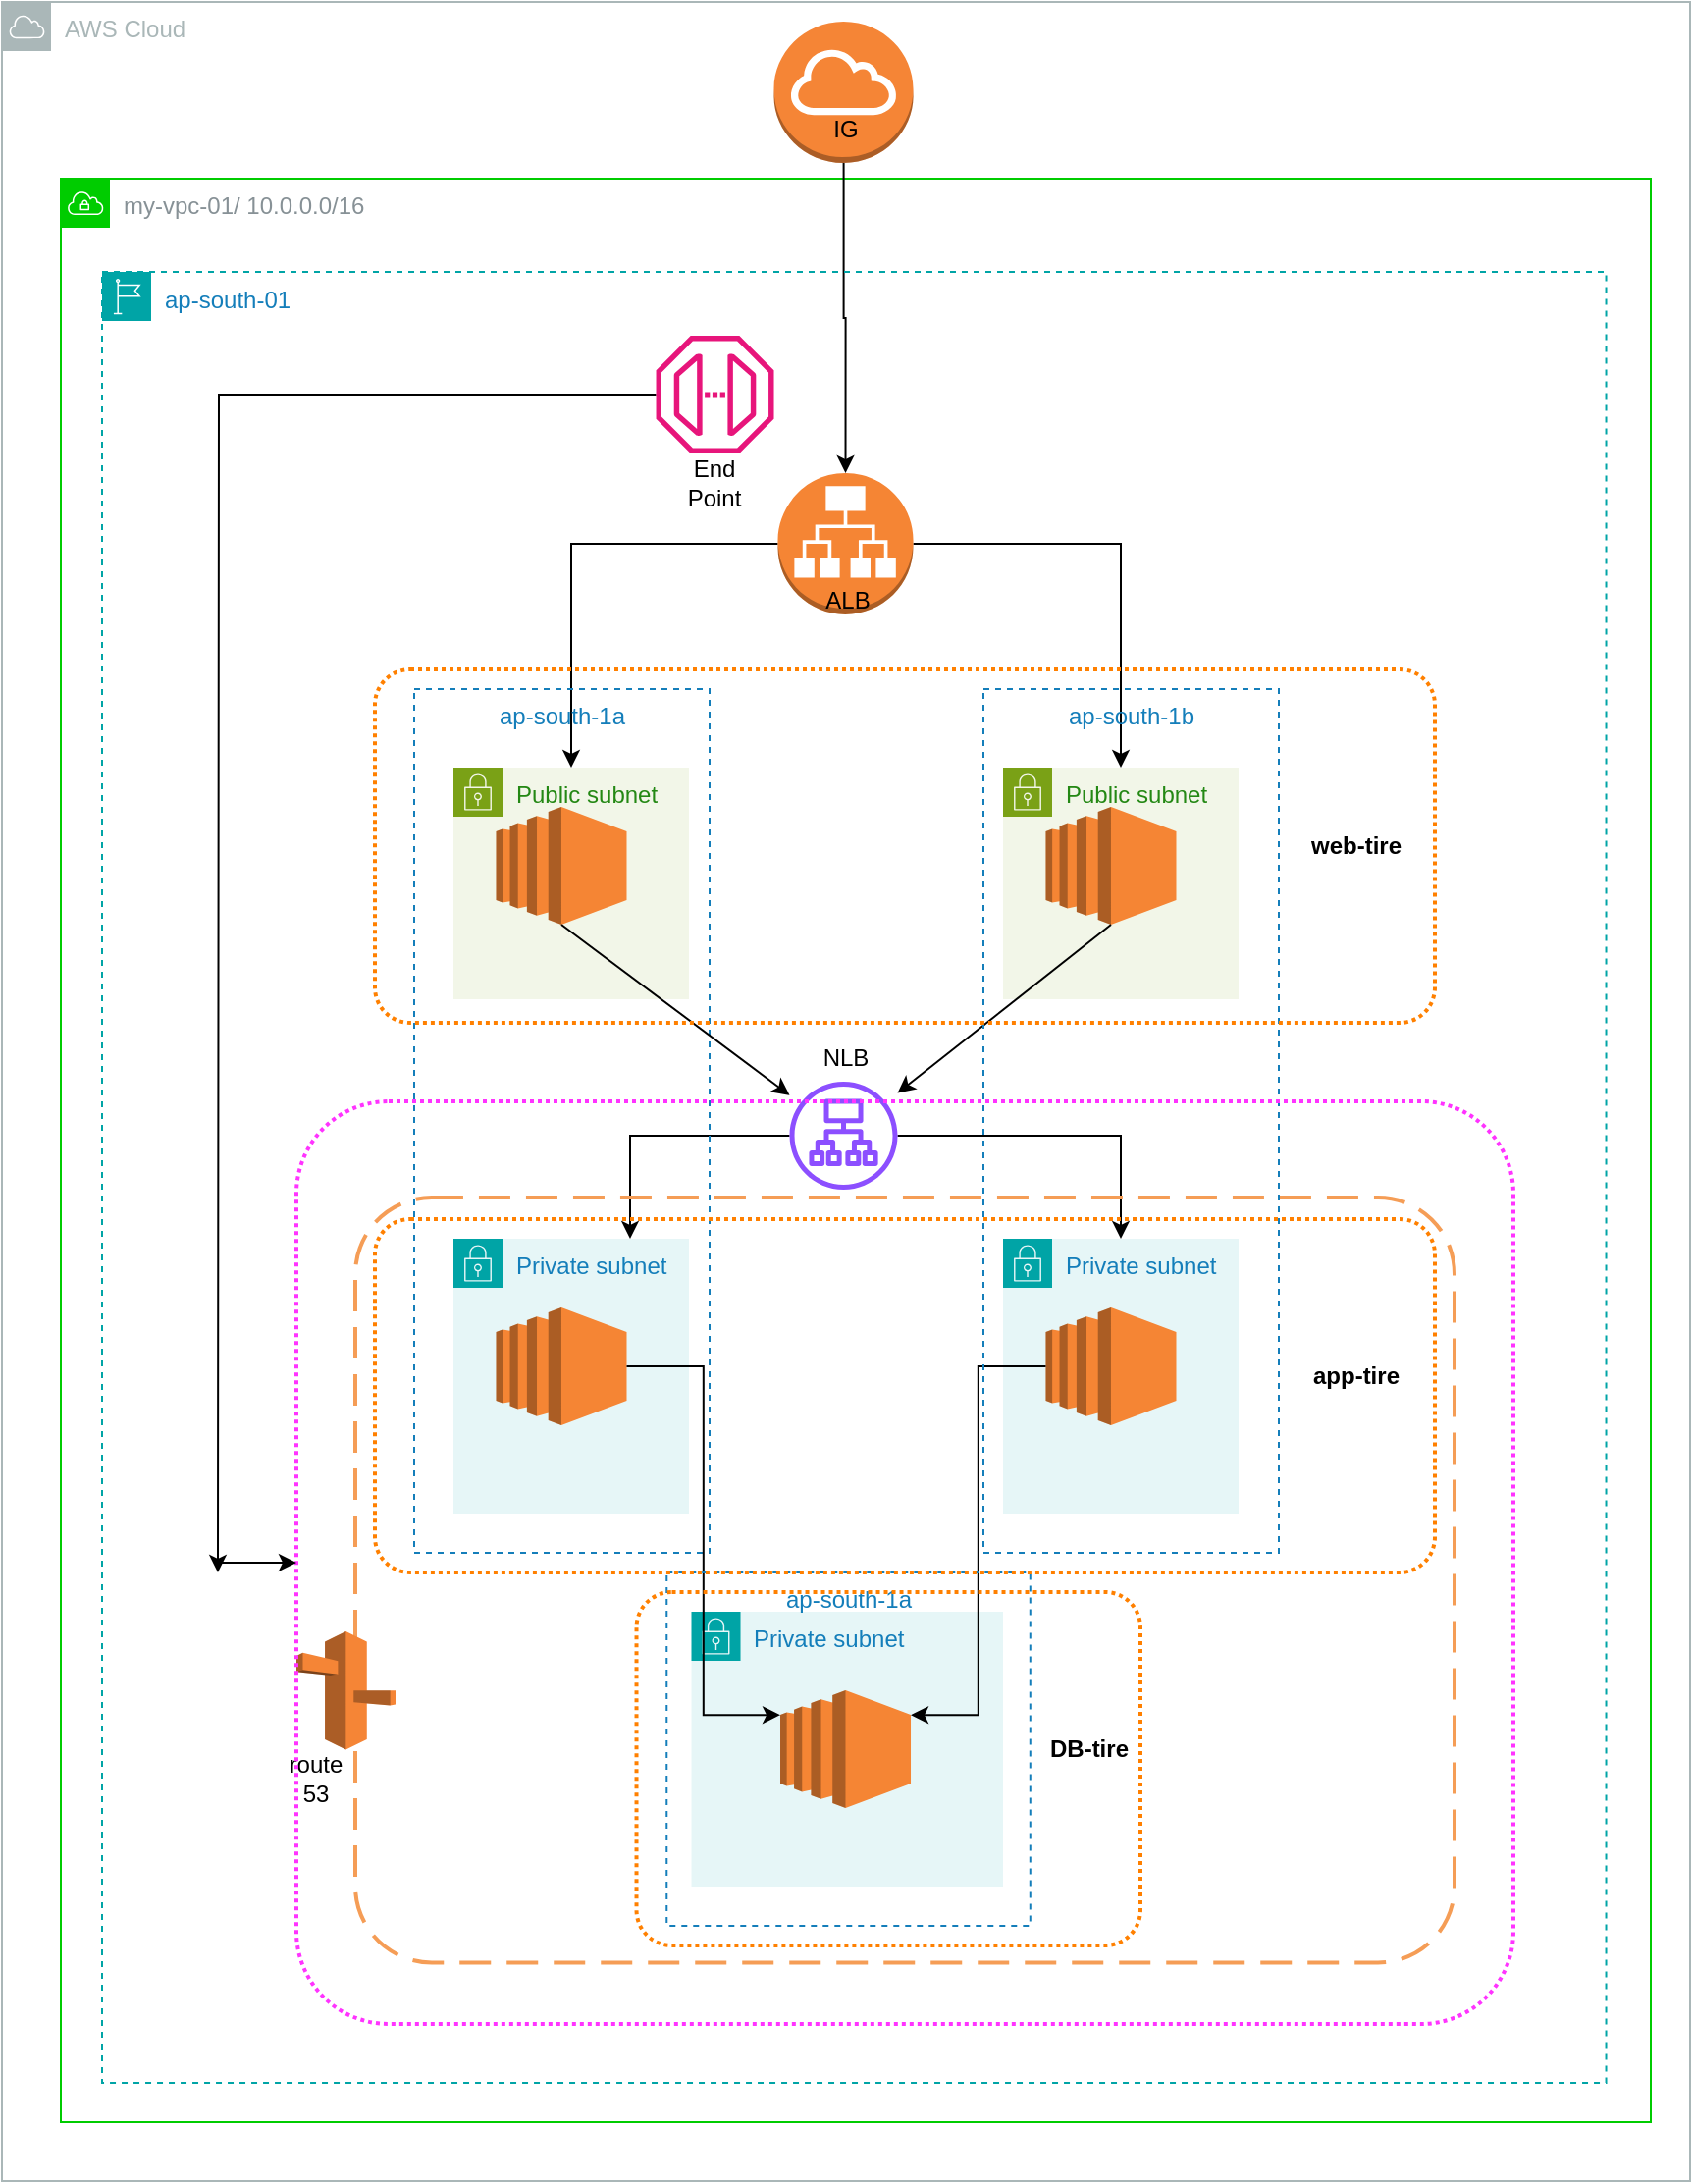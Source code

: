 <mxfile version="22.1.5" type="github">
  <diagram name="Page-1" id="aRuCgZtnoSvNG3mgIwN0">
    <mxGraphModel dx="1857" dy="1155" grid="1" gridSize="10" guides="1" tooltips="1" connect="1" arrows="1" fold="1" page="1" pageScale="1" pageWidth="827" pageHeight="1169" math="0" shadow="0">
      <root>
        <mxCell id="0" />
        <mxCell id="1" parent="0" />
        <mxCell id="_Dg9AQlfLl--0kB6ONo2-64" value="Public subnet" style="points=[[0,0],[0.25,0],[0.5,0],[0.75,0],[1,0],[1,0.25],[1,0.5],[1,0.75],[1,1],[0.75,1],[0.5,1],[0.25,1],[0,1],[0,0.75],[0,0.5],[0,0.25]];outlineConnect=0;gradientColor=none;html=1;whiteSpace=wrap;fontSize=12;fontStyle=0;container=1;pointerEvents=0;collapsible=0;recursiveResize=0;shape=mxgraph.aws4.group;grIcon=mxgraph.aws4.group_security_group;grStroke=0;strokeColor=#7AA116;fillColor=#F2F6E8;verticalAlign=top;align=left;spacingLeft=30;fontColor=#248814;dashed=0;" vertex="1" parent="1">
          <mxGeometry x="240" y="560" width="120" height="118" as="geometry" />
        </mxCell>
        <mxCell id="_Dg9AQlfLl--0kB6ONo2-65" value="" style="outlineConnect=0;dashed=0;verticalLabelPosition=bottom;verticalAlign=top;align=center;html=1;shape=mxgraph.aws3.ec2;fillColor=#F58534;gradientColor=none;" vertex="1" parent="_Dg9AQlfLl--0kB6ONo2-64">
          <mxGeometry x="21.75" y="20" width="66.5" height="60" as="geometry" />
        </mxCell>
        <mxCell id="_Dg9AQlfLl--0kB6ONo2-66" value="Public subnet" style="points=[[0,0],[0.25,0],[0.5,0],[0.75,0],[1,0],[1,0.25],[1,0.5],[1,0.75],[1,1],[0.75,1],[0.5,1],[0.25,1],[0,1],[0,0.75],[0,0.5],[0,0.25]];outlineConnect=0;gradientColor=none;html=1;whiteSpace=wrap;fontSize=12;fontStyle=0;container=1;pointerEvents=0;collapsible=0;recursiveResize=0;shape=mxgraph.aws4.group;grIcon=mxgraph.aws4.group_security_group;grStroke=0;strokeColor=#7AA116;fillColor=#F2F6E8;verticalAlign=top;align=left;spacingLeft=30;fontColor=#248814;dashed=0;" vertex="1" parent="1">
          <mxGeometry x="520" y="560" width="120" height="118" as="geometry" />
        </mxCell>
        <mxCell id="_Dg9AQlfLl--0kB6ONo2-67" value="" style="outlineConnect=0;dashed=0;verticalLabelPosition=bottom;verticalAlign=top;align=center;html=1;shape=mxgraph.aws3.ec2;fillColor=#F58534;gradientColor=none;" vertex="1" parent="_Dg9AQlfLl--0kB6ONo2-66">
          <mxGeometry x="21.75" y="20" width="66.5" height="60" as="geometry" />
        </mxCell>
        <mxCell id="_Dg9AQlfLl--0kB6ONo2-68" value="Private subnet" style="points=[[0,0],[0.25,0],[0.5,0],[0.75,0],[1,0],[1,0.25],[1,0.5],[1,0.75],[1,1],[0.75,1],[0.5,1],[0.25,1],[0,1],[0,0.75],[0,0.5],[0,0.25]];outlineConnect=0;gradientColor=none;html=1;whiteSpace=wrap;fontSize=12;fontStyle=0;container=1;pointerEvents=0;collapsible=0;recursiveResize=0;shape=mxgraph.aws4.group;grIcon=mxgraph.aws4.group_security_group;grStroke=0;strokeColor=#00A4A6;fillColor=#E6F6F7;verticalAlign=top;align=left;spacingLeft=30;fontColor=#147EBA;dashed=0;" vertex="1" parent="1">
          <mxGeometry x="240" y="800" width="120" height="140" as="geometry" />
        </mxCell>
        <mxCell id="_Dg9AQlfLl--0kB6ONo2-70" value="" style="outlineConnect=0;dashed=0;verticalLabelPosition=bottom;verticalAlign=top;align=center;html=1;shape=mxgraph.aws3.ec2;fillColor=#F58534;gradientColor=none;" vertex="1" parent="_Dg9AQlfLl--0kB6ONo2-68">
          <mxGeometry x="21.75" y="35" width="66.5" height="60" as="geometry" />
        </mxCell>
        <mxCell id="_Dg9AQlfLl--0kB6ONo2-74" value="Private subnet" style="points=[[0,0],[0.25,0],[0.5,0],[0.75,0],[1,0],[1,0.25],[1,0.5],[1,0.75],[1,1],[0.75,1],[0.5,1],[0.25,1],[0,1],[0,0.75],[0,0.5],[0,0.25]];outlineConnect=0;gradientColor=none;html=1;whiteSpace=wrap;fontSize=12;fontStyle=0;container=1;pointerEvents=0;collapsible=0;recursiveResize=0;shape=mxgraph.aws4.group;grIcon=mxgraph.aws4.group_security_group;grStroke=0;strokeColor=#00A4A6;fillColor=#E6F6F7;verticalAlign=top;align=left;spacingLeft=30;fontColor=#147EBA;dashed=0;" vertex="1" parent="1">
          <mxGeometry x="520" y="800" width="120" height="140" as="geometry" />
        </mxCell>
        <mxCell id="_Dg9AQlfLl--0kB6ONo2-75" value="" style="outlineConnect=0;dashed=0;verticalLabelPosition=bottom;verticalAlign=top;align=center;html=1;shape=mxgraph.aws3.ec2;fillColor=#F58534;gradientColor=none;" vertex="1" parent="_Dg9AQlfLl--0kB6ONo2-74">
          <mxGeometry x="21.75" y="35" width="66.5" height="60" as="geometry" />
        </mxCell>
        <mxCell id="_Dg9AQlfLl--0kB6ONo2-156" style="edgeStyle=orthogonalEdgeStyle;rounded=0;orthogonalLoop=1;jettySize=auto;html=1;" edge="1" parent="1" source="_Dg9AQlfLl--0kB6ONo2-84">
          <mxGeometry relative="1" as="geometry">
            <mxPoint x="120" y="970" as="targetPoint" />
          </mxGeometry>
        </mxCell>
        <mxCell id="_Dg9AQlfLl--0kB6ONo2-84" value="" style="sketch=0;outlineConnect=0;fontColor=#232F3E;gradientColor=none;fillColor=#E7157B;strokeColor=none;dashed=0;verticalLabelPosition=bottom;verticalAlign=top;align=center;html=1;fontSize=12;fontStyle=0;aspect=fixed;pointerEvents=1;shape=mxgraph.aws4.endpoint;" vertex="1" parent="1">
          <mxGeometry x="343.26" y="340" width="60" height="60" as="geometry" />
        </mxCell>
        <mxCell id="_Dg9AQlfLl--0kB6ONo2-85" style="edgeStyle=orthogonalEdgeStyle;rounded=0;orthogonalLoop=1;jettySize=auto;html=1;entryX=0.5;entryY=0;entryDx=0;entryDy=0;" edge="1" parent="1" source="_Dg9AQlfLl--0kB6ONo2-87" target="_Dg9AQlfLl--0kB6ONo2-64">
          <mxGeometry relative="1" as="geometry" />
        </mxCell>
        <mxCell id="_Dg9AQlfLl--0kB6ONo2-86" style="edgeStyle=orthogonalEdgeStyle;rounded=0;orthogonalLoop=1;jettySize=auto;html=1;entryX=0.5;entryY=0;entryDx=0;entryDy=0;" edge="1" parent="1" source="_Dg9AQlfLl--0kB6ONo2-87" target="_Dg9AQlfLl--0kB6ONo2-66">
          <mxGeometry relative="1" as="geometry" />
        </mxCell>
        <mxCell id="_Dg9AQlfLl--0kB6ONo2-87" value="" style="outlineConnect=0;dashed=0;verticalLabelPosition=bottom;verticalAlign=top;align=center;html=1;shape=mxgraph.aws3.application_load_balancer;fillColor=#F58534;gradientColor=none;" vertex="1" parent="1">
          <mxGeometry x="405.26" y="410" width="69" height="72" as="geometry" />
        </mxCell>
        <mxCell id="_Dg9AQlfLl--0kB6ONo2-88" style="edgeStyle=orthogonalEdgeStyle;rounded=0;orthogonalLoop=1;jettySize=auto;html=1;entryX=0.75;entryY=0;entryDx=0;entryDy=0;" edge="1" parent="1" source="_Dg9AQlfLl--0kB6ONo2-90" target="_Dg9AQlfLl--0kB6ONo2-68">
          <mxGeometry relative="1" as="geometry" />
        </mxCell>
        <mxCell id="_Dg9AQlfLl--0kB6ONo2-89" style="edgeStyle=orthogonalEdgeStyle;rounded=0;orthogonalLoop=1;jettySize=auto;html=1;entryX=0.5;entryY=0;entryDx=0;entryDy=0;" edge="1" parent="1" source="_Dg9AQlfLl--0kB6ONo2-90" target="_Dg9AQlfLl--0kB6ONo2-74">
          <mxGeometry relative="1" as="geometry" />
        </mxCell>
        <mxCell id="_Dg9AQlfLl--0kB6ONo2-90" value="" style="sketch=0;outlineConnect=0;fontColor=#232F3E;gradientColor=none;fillColor=#8C4FFF;strokeColor=none;dashed=0;verticalLabelPosition=bottom;verticalAlign=top;align=center;html=1;fontSize=12;fontStyle=0;aspect=fixed;pointerEvents=1;shape=mxgraph.aws4.application_load_balancer;" vertex="1" parent="1">
          <mxGeometry x="411.26" y="720" width="55" height="55" as="geometry" />
        </mxCell>
        <mxCell id="_Dg9AQlfLl--0kB6ONo2-91" value="&lt;div class=&quot;column-row&quot; style=&quot;height: 36px;&quot;&gt;&lt;div class=&quot;column-sub-section-header&quot;&gt;ap-south-1a&lt;/div&gt;&lt;/div&gt;" style="fillColor=none;strokeColor=#147EBA;dashed=1;verticalAlign=top;fontStyle=0;fontColor=#147EBA;whiteSpace=wrap;html=1;" vertex="1" parent="1">
          <mxGeometry x="220" y="520" width="150.5" height="440" as="geometry" />
        </mxCell>
        <mxCell id="_Dg9AQlfLl--0kB6ONo2-96" value="" style="outlineConnect=0;dashed=0;verticalLabelPosition=bottom;verticalAlign=top;align=center;html=1;shape=mxgraph.aws3.internet_gateway;fillColor=#F58536;gradientColor=none;" vertex="1" parent="1">
          <mxGeometry x="403.26" y="180" width="71" height="72" as="geometry" />
        </mxCell>
        <mxCell id="_Dg9AQlfLl--0kB6ONo2-97" value="" style="rounded=1;arcSize=10;dashed=1;strokeColor=#F59D56;fillColor=none;gradientColor=none;dashPattern=8 4;strokeWidth=2;" vertex="1" parent="1">
          <mxGeometry x="190" y="779" width="560" height="389.75" as="geometry" />
        </mxCell>
        <mxCell id="_Dg9AQlfLl--0kB6ONo2-98" value="" style="outlineConnect=0;dashed=0;verticalLabelPosition=bottom;verticalAlign=top;align=center;html=1;shape=mxgraph.aws3.route_53;fillColor=#F58536;gradientColor=none;" vertex="1" parent="1">
          <mxGeometry x="160" y="1000" width="50.5" height="60.25" as="geometry" />
        </mxCell>
        <mxCell id="_Dg9AQlfLl--0kB6ONo2-99" value="my-vpc-01/ 10.0.0.0/16" style="sketch=0;outlineConnect=0;gradientColor=none;html=1;whiteSpace=wrap;fontSize=12;fontStyle=0;shape=mxgraph.aws4.group;grIcon=mxgraph.aws4.group_vpc;strokeColor=#00CC00;fillColor=none;verticalAlign=top;align=left;spacingLeft=30;fontColor=#879196;dashed=0;" vertex="1" parent="1">
          <mxGeometry x="40" y="260" width="810" height="990" as="geometry" />
        </mxCell>
        <mxCell id="_Dg9AQlfLl--0kB6ONo2-100" style="edgeStyle=orthogonalEdgeStyle;rounded=0;orthogonalLoop=1;jettySize=auto;html=1;entryX=0.5;entryY=0;entryDx=0;entryDy=0;entryPerimeter=0;" edge="1" parent="1" source="_Dg9AQlfLl--0kB6ONo2-96" target="_Dg9AQlfLl--0kB6ONo2-87">
          <mxGeometry relative="1" as="geometry">
            <mxPoint x="439" y="320" as="targetPoint" />
          </mxGeometry>
        </mxCell>
        <mxCell id="_Dg9AQlfLl--0kB6ONo2-102" value="" style="endArrow=classic;html=1;rounded=0;exitX=0.5;exitY=1;exitDx=0;exitDy=0;exitPerimeter=0;" edge="1" parent="1" source="_Dg9AQlfLl--0kB6ONo2-65" target="_Dg9AQlfLl--0kB6ONo2-90">
          <mxGeometry width="50" height="50" relative="1" as="geometry">
            <mxPoint x="40" y="870" as="sourcePoint" />
            <mxPoint x="90" y="820" as="targetPoint" />
          </mxGeometry>
        </mxCell>
        <mxCell id="_Dg9AQlfLl--0kB6ONo2-103" value="" style="endArrow=classic;html=1;rounded=0;exitX=0.5;exitY=1;exitDx=0;exitDy=0;exitPerimeter=0;" edge="1" parent="1" source="_Dg9AQlfLl--0kB6ONo2-67" target="_Dg9AQlfLl--0kB6ONo2-90">
          <mxGeometry width="50" height="50" relative="1" as="geometry">
            <mxPoint x="610" y="690" as="sourcePoint" />
            <mxPoint x="470" y="720" as="targetPoint" />
          </mxGeometry>
        </mxCell>
        <mxCell id="_Dg9AQlfLl--0kB6ONo2-105" value="ap-south-01" style="points=[[0,0],[0.25,0],[0.5,0],[0.75,0],[1,0],[1,0.25],[1,0.5],[1,0.75],[1,1],[0.75,1],[0.5,1],[0.25,1],[0,1],[0,0.75],[0,0.5],[0,0.25]];outlineConnect=0;gradientColor=none;html=1;whiteSpace=wrap;fontSize=12;fontStyle=0;container=1;pointerEvents=0;collapsible=0;recursiveResize=0;shape=mxgraph.aws4.group;grIcon=mxgraph.aws4.group_region;strokeColor=#00A4A6;fillColor=none;verticalAlign=top;align=left;spacingLeft=30;fontColor=#147EBA;dashed=1;" vertex="1" parent="1">
          <mxGeometry x="61" y="307.5" width="766.26" height="922.5" as="geometry" />
        </mxCell>
        <mxCell id="_Dg9AQlfLl--0kB6ONo2-101" value="AWS Cloud" style="sketch=0;outlineConnect=0;gradientColor=none;html=1;whiteSpace=wrap;fontSize=12;fontStyle=0;shape=mxgraph.aws4.group;grIcon=mxgraph.aws4.group_aws_cloud;strokeColor=#AAB7B8;fillColor=none;verticalAlign=top;align=left;spacingLeft=30;fontColor=#AAB7B8;dashed=0;" vertex="1" parent="1">
          <mxGeometry x="10" y="170" width="860" height="1110" as="geometry" />
        </mxCell>
        <mxCell id="_Dg9AQlfLl--0kB6ONo2-114" value="ALB" style="text;html=1;strokeColor=none;fillColor=none;align=center;verticalAlign=middle;whiteSpace=wrap;rounded=0;" vertex="1" parent="1">
          <mxGeometry x="411.26" y="460" width="60" height="30" as="geometry" />
        </mxCell>
        <mxCell id="_Dg9AQlfLl--0kB6ONo2-112" value="IG" style="text;html=1;strokeColor=none;fillColor=none;align=center;verticalAlign=middle;whiteSpace=wrap;rounded=0;" vertex="1" parent="1">
          <mxGeometry x="410" y="220" width="60" height="30" as="geometry" />
        </mxCell>
        <mxCell id="_Dg9AQlfLl--0kB6ONo2-124" value="route&lt;br&gt;53" style="text;html=1;strokeColor=none;fillColor=none;align=center;verticalAlign=middle;whiteSpace=wrap;rounded=0;" vertex="1" parent="1">
          <mxGeometry x="140" y="1060.25" width="60" height="30" as="geometry" />
        </mxCell>
        <mxCell id="_Dg9AQlfLl--0kB6ONo2-128" value="Private subnet" style="points=[[0,0],[0.25,0],[0.5,0],[0.75,0],[1,0],[1,0.25],[1,0.5],[1,0.75],[1,1],[0.75,1],[0.5,1],[0.25,1],[0,1],[0,0.75],[0,0.5],[0,0.25]];outlineConnect=0;gradientColor=none;html=1;whiteSpace=wrap;fontSize=12;fontStyle=0;container=1;pointerEvents=0;collapsible=0;recursiveResize=0;shape=mxgraph.aws4.group;grIcon=mxgraph.aws4.group_security_group;grStroke=0;strokeColor=#00A4A6;fillColor=#E6F6F7;verticalAlign=top;align=left;spacingLeft=30;fontColor=#147EBA;dashed=0;" vertex="1" parent="1">
          <mxGeometry x="361.26" y="990" width="158.74" height="140" as="geometry" />
        </mxCell>
        <mxCell id="_Dg9AQlfLl--0kB6ONo2-131" value="" style="outlineConnect=0;dashed=0;verticalLabelPosition=bottom;verticalAlign=top;align=center;html=1;shape=mxgraph.aws3.ec2;fillColor=#F58534;gradientColor=none;" vertex="1" parent="_Dg9AQlfLl--0kB6ONo2-128">
          <mxGeometry x="45.25" y="40" width="66.5" height="60" as="geometry" />
        </mxCell>
        <mxCell id="_Dg9AQlfLl--0kB6ONo2-69" style="edgeStyle=orthogonalEdgeStyle;rounded=0;orthogonalLoop=1;jettySize=auto;html=1;entryX=0;entryY=0.21;entryDx=0;entryDy=0;entryPerimeter=0;" edge="1" parent="1" source="_Dg9AQlfLl--0kB6ONo2-70" target="_Dg9AQlfLl--0kB6ONo2-131">
          <mxGeometry relative="1" as="geometry">
            <mxPoint x="295" y="980" as="targetPoint" />
          </mxGeometry>
        </mxCell>
        <mxCell id="_Dg9AQlfLl--0kB6ONo2-137" style="edgeStyle=orthogonalEdgeStyle;rounded=0;orthogonalLoop=1;jettySize=auto;html=1;entryX=1;entryY=0.21;entryDx=0;entryDy=0;entryPerimeter=0;" edge="1" parent="1" source="_Dg9AQlfLl--0kB6ONo2-75" target="_Dg9AQlfLl--0kB6ONo2-131">
          <mxGeometry relative="1" as="geometry">
            <mxPoint x="510" y="1050" as="targetPoint" />
          </mxGeometry>
        </mxCell>
        <mxCell id="_Dg9AQlfLl--0kB6ONo2-133" value="&lt;b&gt;DB-tire&lt;/b&gt;" style="text;html=1;strokeColor=none;fillColor=none;align=center;verticalAlign=middle;whiteSpace=wrap;rounded=0;" vertex="1" parent="1">
          <mxGeometry x="533.89" y="1045" width="60" height="30" as="geometry" />
        </mxCell>
        <mxCell id="_Dg9AQlfLl--0kB6ONo2-72" value="&lt;b&gt;app-tire&lt;/b&gt;" style="text;html=1;strokeColor=none;fillColor=none;align=center;verticalAlign=middle;whiteSpace=wrap;rounded=0;" vertex="1" parent="1">
          <mxGeometry x="670" y="855" width="60" height="30" as="geometry" />
        </mxCell>
        <mxCell id="_Dg9AQlfLl--0kB6ONo2-139" value="&lt;div class=&quot;column-row&quot; style=&quot;height: 36px;&quot;&gt;&lt;div class=&quot;column-sub-section-header&quot;&gt;ap-south-1b&lt;br&gt;&lt;/div&gt;&lt;/div&gt;" style="fillColor=none;strokeColor=#147EBA;dashed=1;verticalAlign=top;fontStyle=0;fontColor=#147EBA;whiteSpace=wrap;html=1;" vertex="1" parent="1">
          <mxGeometry x="510" y="520" width="150.5" height="440" as="geometry" />
        </mxCell>
        <mxCell id="_Dg9AQlfLl--0kB6ONo2-145" value="&lt;div class=&quot;column-row&quot; style=&quot;height: 36px;&quot;&gt;&lt;div class=&quot;column-sub-section-header&quot;&gt;ap-south-1a&lt;/div&gt;&lt;/div&gt;" style="fillColor=none;strokeColor=#147EBA;dashed=1;verticalAlign=top;fontStyle=0;fontColor=#147EBA;whiteSpace=wrap;html=1;" vertex="1" parent="1">
          <mxGeometry x="348.64" y="970" width="185.25" height="180" as="geometry" />
        </mxCell>
        <mxCell id="_Dg9AQlfLl--0kB6ONo2-146" value="&lt;b&gt;web-tire&lt;br&gt;&lt;/b&gt;" style="text;html=1;strokeColor=none;fillColor=none;align=center;verticalAlign=middle;whiteSpace=wrap;rounded=0;" vertex="1" parent="1">
          <mxGeometry x="670" y="585" width="60" height="30" as="geometry" />
        </mxCell>
        <mxCell id="_Dg9AQlfLl--0kB6ONo2-115" value="NLB&lt;br&gt;&lt;br&gt;" style="text;html=1;strokeColor=none;fillColor=none;align=center;verticalAlign=middle;whiteSpace=wrap;rounded=0;" vertex="1" parent="1">
          <mxGeometry x="410" y="700" width="60" height="30" as="geometry" />
        </mxCell>
        <mxCell id="_Dg9AQlfLl--0kB6ONo2-150" value="" style="rounded=1;arcSize=10;dashed=1;fillColor=none;gradientColor=none;dashPattern=1 1;strokeWidth=2;strokeColor=#FF8000;" vertex="1" parent="1">
          <mxGeometry x="200" y="510" width="540" height="180" as="geometry" />
        </mxCell>
        <mxCell id="_Dg9AQlfLl--0kB6ONo2-151" value="" style="rounded=1;arcSize=10;dashed=1;fillColor=none;gradientColor=none;dashPattern=1 1;strokeWidth=2;strokeColor=#FF8000;" vertex="1" parent="1">
          <mxGeometry x="200" y="790" width="540" height="180" as="geometry" />
        </mxCell>
        <mxCell id="_Dg9AQlfLl--0kB6ONo2-152" value="" style="rounded=1;arcSize=10;dashed=1;fillColor=none;gradientColor=none;dashPattern=1 1;strokeWidth=2;strokeColor=#FF8000;" vertex="1" parent="1">
          <mxGeometry x="333.26" y="980" width="256.74" height="180" as="geometry" />
        </mxCell>
        <mxCell id="_Dg9AQlfLl--0kB6ONo2-154" style="edgeStyle=orthogonalEdgeStyle;rounded=0;orthogonalLoop=1;jettySize=auto;html=1;exitX=0.5;exitY=1;exitDx=0;exitDy=0;" edge="1" parent="1" source="_Dg9AQlfLl--0kB6ONo2-124" target="_Dg9AQlfLl--0kB6ONo2-124">
          <mxGeometry relative="1" as="geometry" />
        </mxCell>
        <mxCell id="_Dg9AQlfLl--0kB6ONo2-117" value="End&lt;br&gt;Point&lt;br&gt;" style="text;html=1;strokeColor=none;fillColor=none;align=center;verticalAlign=middle;whiteSpace=wrap;rounded=0;" vertex="1" parent="1">
          <mxGeometry x="343.26" y="400" width="60" height="30" as="geometry" />
        </mxCell>
        <mxCell id="_Dg9AQlfLl--0kB6ONo2-155" value="" style="rounded=1;arcSize=10;dashed=1;fillColor=none;gradientColor=none;dashPattern=1 1;strokeWidth=2;strokeColor=#FF33FF;" vertex="1" parent="1">
          <mxGeometry x="160" y="730" width="620" height="470" as="geometry" />
        </mxCell>
        <mxCell id="_Dg9AQlfLl--0kB6ONo2-161" value="" style="endArrow=classic;html=1;rounded=0;entryX=0;entryY=0.5;entryDx=0;entryDy=0;" edge="1" parent="1" target="_Dg9AQlfLl--0kB6ONo2-155">
          <mxGeometry width="50" height="50" relative="1" as="geometry">
            <mxPoint x="120" y="965" as="sourcePoint" />
            <mxPoint x="-80" y="940" as="targetPoint" />
          </mxGeometry>
        </mxCell>
      </root>
    </mxGraphModel>
  </diagram>
</mxfile>
